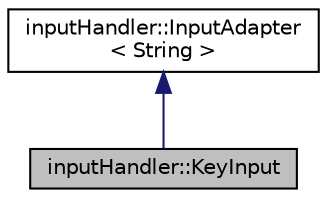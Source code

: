 digraph "inputHandler::KeyInput"
{
 // LATEX_PDF_SIZE
  edge [fontname="Helvetica",fontsize="10",labelfontname="Helvetica",labelfontsize="10"];
  node [fontname="Helvetica",fontsize="10",shape=record];
  Node1 [label="inputHandler::KeyInput",height=0.2,width=0.4,color="black", fillcolor="grey75", style="filled", fontcolor="black",tooltip="キー入力を処理するクラス"];
  Node2 -> Node1 [dir="back",color="midnightblue",fontsize="10",style="solid"];
  Node2 [label="inputHandler::InputAdapter\l\< String \>",height=0.2,width=0.4,color="black", fillcolor="white", style="filled",URL="$classinputHandler_1_1InputAdapter.html",tooltip=" "];
}
